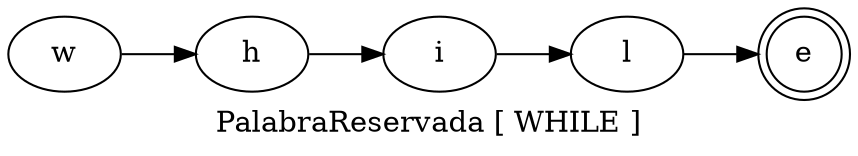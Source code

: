 digraph grafico {
rankdir=LR;
label="PalabraReservada [ WHILE ]";
node0 [label="w"];
node0 -> node1;
node1 [label="h"];
node1 -> node2;
node2 [label="i"];
node2 -> node3;
node3 [label="l"];
node3 -> node4;
node4 [label="e"];
node4 [shape=doublecircle];
}
